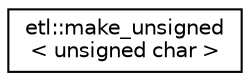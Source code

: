 digraph "Graphical Class Hierarchy"
{
  edge [fontname="Helvetica",fontsize="10",labelfontname="Helvetica",labelfontsize="10"];
  node [fontname="Helvetica",fontsize="10",shape=record];
  rankdir="LR";
  Node0 [label="etl::make_unsigned\l\< unsigned char \>",height=0.2,width=0.4,color="black", fillcolor="white", style="filled",URL="$structetl_1_1make__unsigned_3_01unsigned_01char_01_4.html"];
}
